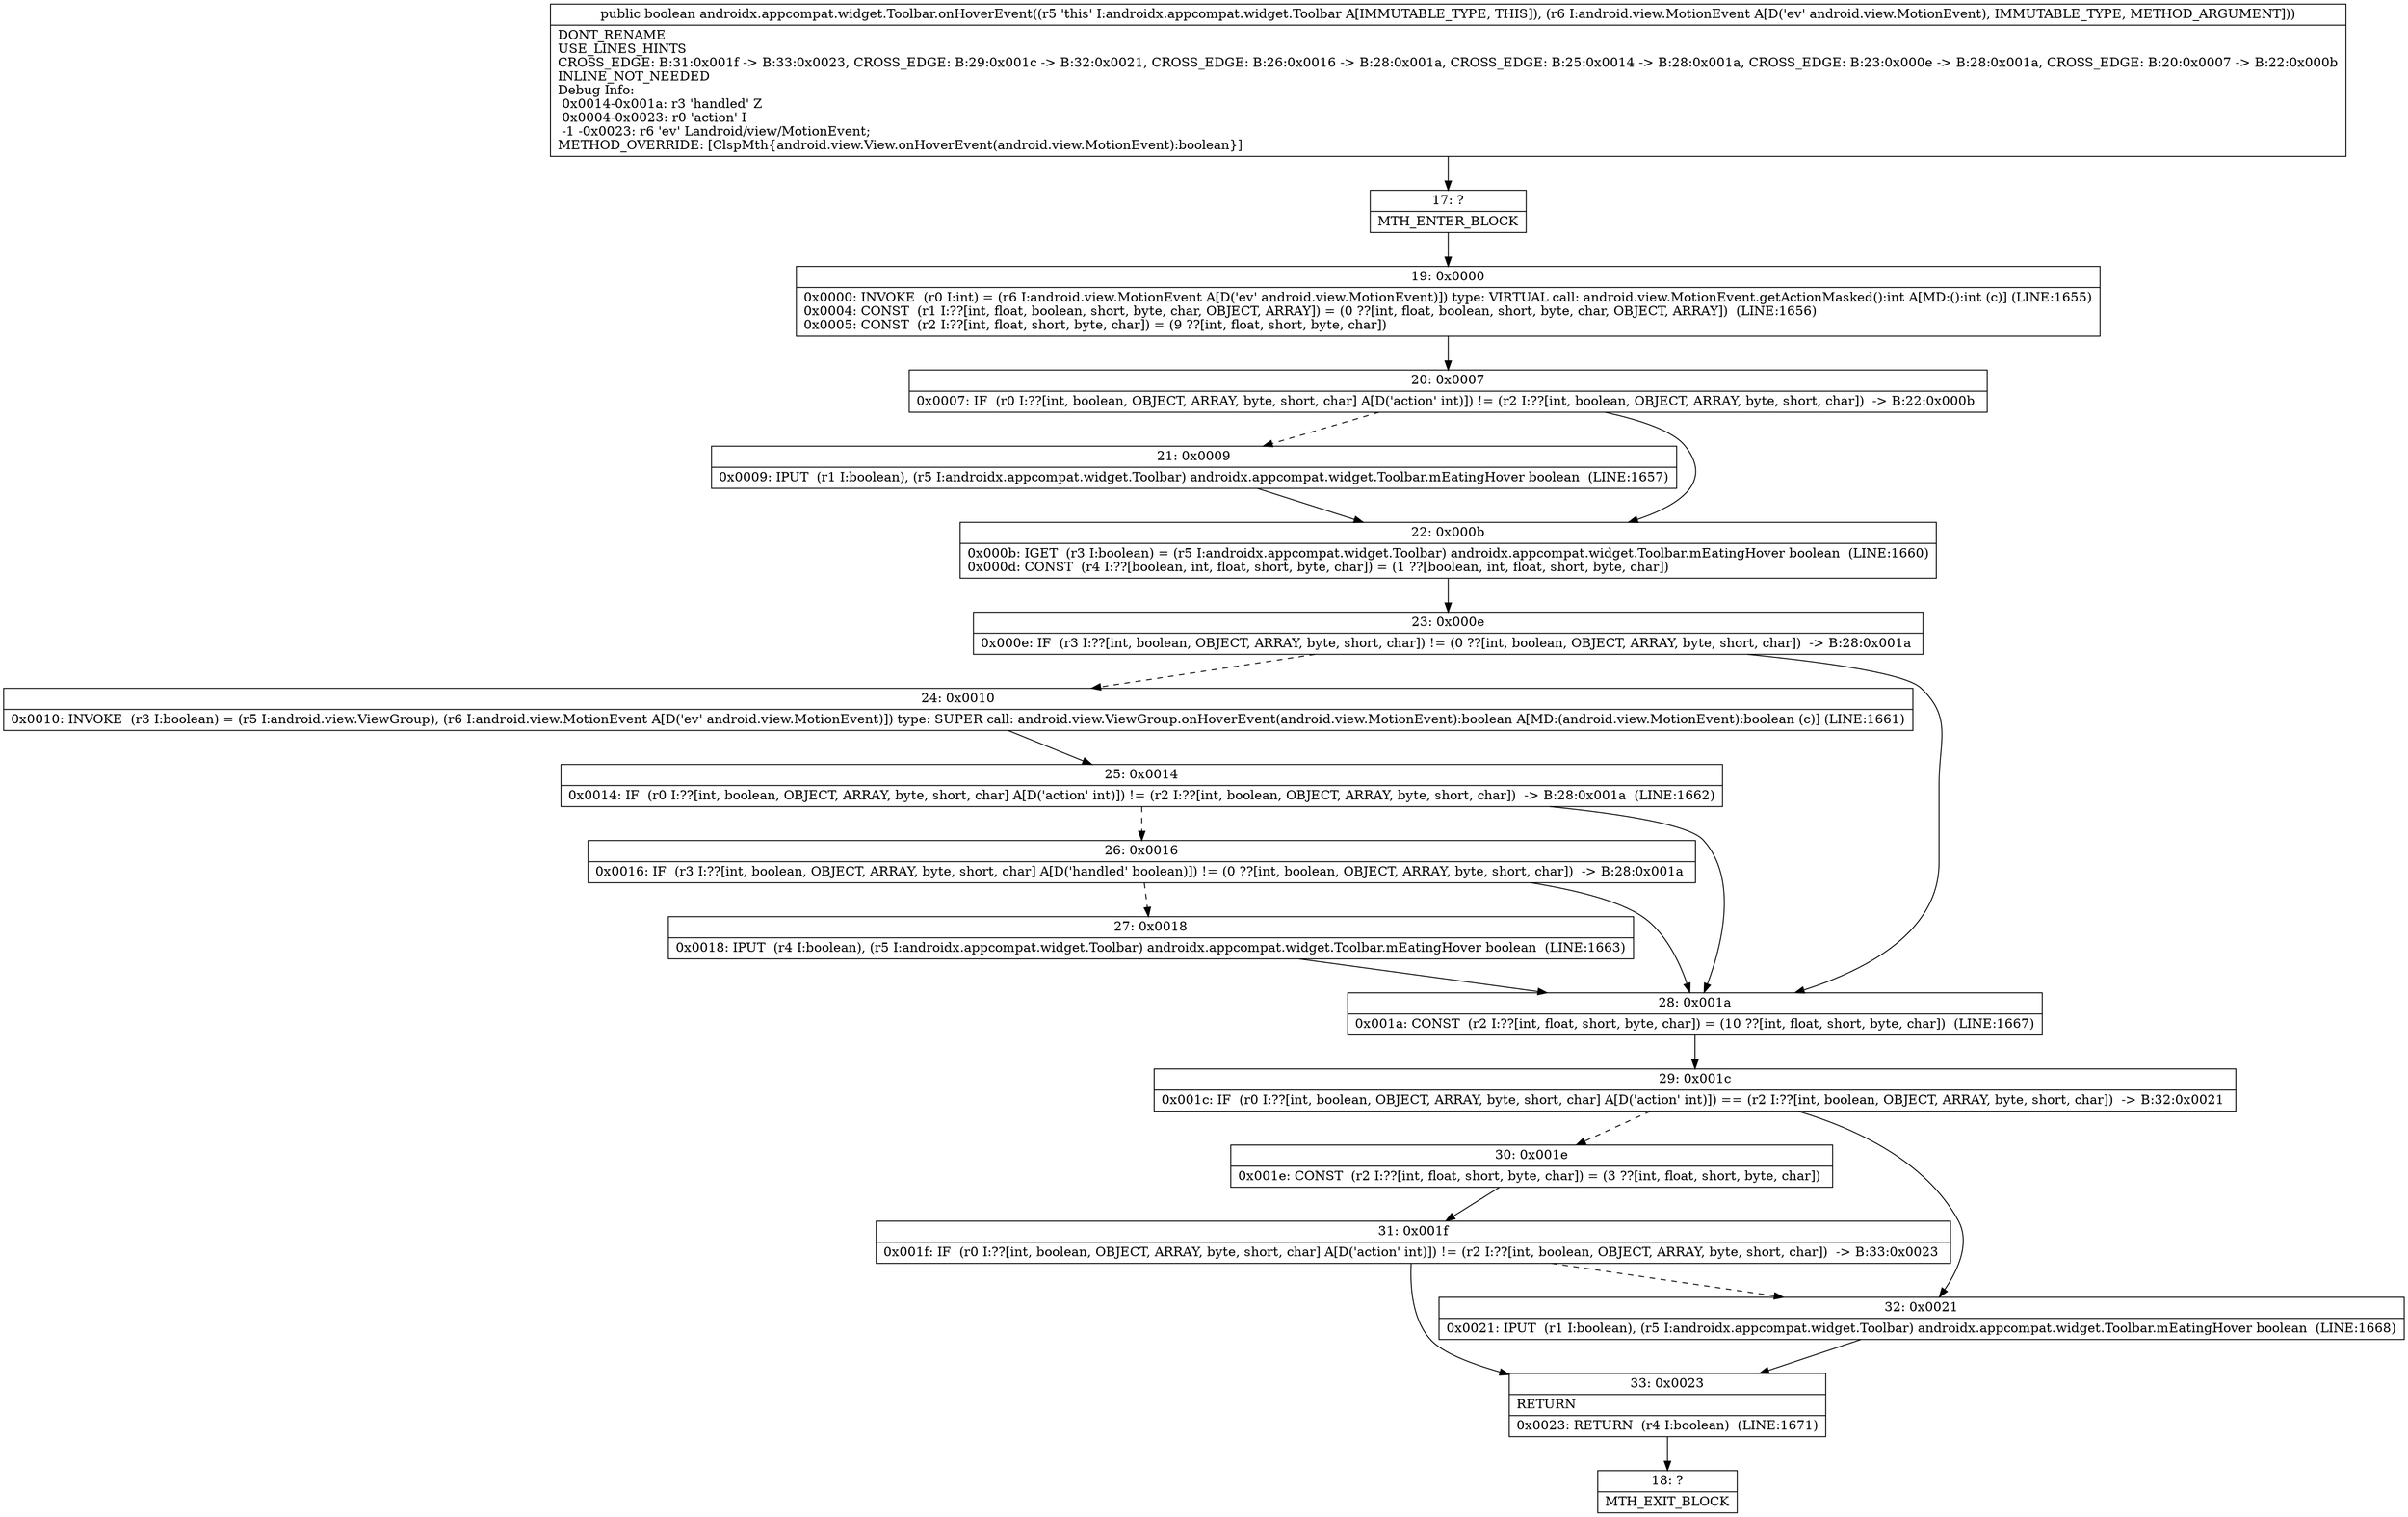 digraph "CFG forandroidx.appcompat.widget.Toolbar.onHoverEvent(Landroid\/view\/MotionEvent;)Z" {
Node_17 [shape=record,label="{17\:\ ?|MTH_ENTER_BLOCK\l}"];
Node_19 [shape=record,label="{19\:\ 0x0000|0x0000: INVOKE  (r0 I:int) = (r6 I:android.view.MotionEvent A[D('ev' android.view.MotionEvent)]) type: VIRTUAL call: android.view.MotionEvent.getActionMasked():int A[MD:():int (c)] (LINE:1655)\l0x0004: CONST  (r1 I:??[int, float, boolean, short, byte, char, OBJECT, ARRAY]) = (0 ??[int, float, boolean, short, byte, char, OBJECT, ARRAY])  (LINE:1656)\l0x0005: CONST  (r2 I:??[int, float, short, byte, char]) = (9 ??[int, float, short, byte, char]) \l}"];
Node_20 [shape=record,label="{20\:\ 0x0007|0x0007: IF  (r0 I:??[int, boolean, OBJECT, ARRAY, byte, short, char] A[D('action' int)]) != (r2 I:??[int, boolean, OBJECT, ARRAY, byte, short, char])  \-\> B:22:0x000b \l}"];
Node_21 [shape=record,label="{21\:\ 0x0009|0x0009: IPUT  (r1 I:boolean), (r5 I:androidx.appcompat.widget.Toolbar) androidx.appcompat.widget.Toolbar.mEatingHover boolean  (LINE:1657)\l}"];
Node_22 [shape=record,label="{22\:\ 0x000b|0x000b: IGET  (r3 I:boolean) = (r5 I:androidx.appcompat.widget.Toolbar) androidx.appcompat.widget.Toolbar.mEatingHover boolean  (LINE:1660)\l0x000d: CONST  (r4 I:??[boolean, int, float, short, byte, char]) = (1 ??[boolean, int, float, short, byte, char]) \l}"];
Node_23 [shape=record,label="{23\:\ 0x000e|0x000e: IF  (r3 I:??[int, boolean, OBJECT, ARRAY, byte, short, char]) != (0 ??[int, boolean, OBJECT, ARRAY, byte, short, char])  \-\> B:28:0x001a \l}"];
Node_24 [shape=record,label="{24\:\ 0x0010|0x0010: INVOKE  (r3 I:boolean) = (r5 I:android.view.ViewGroup), (r6 I:android.view.MotionEvent A[D('ev' android.view.MotionEvent)]) type: SUPER call: android.view.ViewGroup.onHoverEvent(android.view.MotionEvent):boolean A[MD:(android.view.MotionEvent):boolean (c)] (LINE:1661)\l}"];
Node_25 [shape=record,label="{25\:\ 0x0014|0x0014: IF  (r0 I:??[int, boolean, OBJECT, ARRAY, byte, short, char] A[D('action' int)]) != (r2 I:??[int, boolean, OBJECT, ARRAY, byte, short, char])  \-\> B:28:0x001a  (LINE:1662)\l}"];
Node_26 [shape=record,label="{26\:\ 0x0016|0x0016: IF  (r3 I:??[int, boolean, OBJECT, ARRAY, byte, short, char] A[D('handled' boolean)]) != (0 ??[int, boolean, OBJECT, ARRAY, byte, short, char])  \-\> B:28:0x001a \l}"];
Node_27 [shape=record,label="{27\:\ 0x0018|0x0018: IPUT  (r4 I:boolean), (r5 I:androidx.appcompat.widget.Toolbar) androidx.appcompat.widget.Toolbar.mEatingHover boolean  (LINE:1663)\l}"];
Node_28 [shape=record,label="{28\:\ 0x001a|0x001a: CONST  (r2 I:??[int, float, short, byte, char]) = (10 ??[int, float, short, byte, char])  (LINE:1667)\l}"];
Node_29 [shape=record,label="{29\:\ 0x001c|0x001c: IF  (r0 I:??[int, boolean, OBJECT, ARRAY, byte, short, char] A[D('action' int)]) == (r2 I:??[int, boolean, OBJECT, ARRAY, byte, short, char])  \-\> B:32:0x0021 \l}"];
Node_30 [shape=record,label="{30\:\ 0x001e|0x001e: CONST  (r2 I:??[int, float, short, byte, char]) = (3 ??[int, float, short, byte, char]) \l}"];
Node_31 [shape=record,label="{31\:\ 0x001f|0x001f: IF  (r0 I:??[int, boolean, OBJECT, ARRAY, byte, short, char] A[D('action' int)]) != (r2 I:??[int, boolean, OBJECT, ARRAY, byte, short, char])  \-\> B:33:0x0023 \l}"];
Node_33 [shape=record,label="{33\:\ 0x0023|RETURN\l|0x0023: RETURN  (r4 I:boolean)  (LINE:1671)\l}"];
Node_18 [shape=record,label="{18\:\ ?|MTH_EXIT_BLOCK\l}"];
Node_32 [shape=record,label="{32\:\ 0x0021|0x0021: IPUT  (r1 I:boolean), (r5 I:androidx.appcompat.widget.Toolbar) androidx.appcompat.widget.Toolbar.mEatingHover boolean  (LINE:1668)\l}"];
MethodNode[shape=record,label="{public boolean androidx.appcompat.widget.Toolbar.onHoverEvent((r5 'this' I:androidx.appcompat.widget.Toolbar A[IMMUTABLE_TYPE, THIS]), (r6 I:android.view.MotionEvent A[D('ev' android.view.MotionEvent), IMMUTABLE_TYPE, METHOD_ARGUMENT]))  | DONT_RENAME\lUSE_LINES_HINTS\lCROSS_EDGE: B:31:0x001f \-\> B:33:0x0023, CROSS_EDGE: B:29:0x001c \-\> B:32:0x0021, CROSS_EDGE: B:26:0x0016 \-\> B:28:0x001a, CROSS_EDGE: B:25:0x0014 \-\> B:28:0x001a, CROSS_EDGE: B:23:0x000e \-\> B:28:0x001a, CROSS_EDGE: B:20:0x0007 \-\> B:22:0x000b\lINLINE_NOT_NEEDED\lDebug Info:\l  0x0014\-0x001a: r3 'handled' Z\l  0x0004\-0x0023: r0 'action' I\l  \-1 \-0x0023: r6 'ev' Landroid\/view\/MotionEvent;\lMETHOD_OVERRIDE: [ClspMth\{android.view.View.onHoverEvent(android.view.MotionEvent):boolean\}]\l}"];
MethodNode -> Node_17;Node_17 -> Node_19;
Node_19 -> Node_20;
Node_20 -> Node_21[style=dashed];
Node_20 -> Node_22;
Node_21 -> Node_22;
Node_22 -> Node_23;
Node_23 -> Node_24[style=dashed];
Node_23 -> Node_28;
Node_24 -> Node_25;
Node_25 -> Node_26[style=dashed];
Node_25 -> Node_28;
Node_26 -> Node_27[style=dashed];
Node_26 -> Node_28;
Node_27 -> Node_28;
Node_28 -> Node_29;
Node_29 -> Node_30[style=dashed];
Node_29 -> Node_32;
Node_30 -> Node_31;
Node_31 -> Node_32[style=dashed];
Node_31 -> Node_33;
Node_33 -> Node_18;
Node_32 -> Node_33;
}

